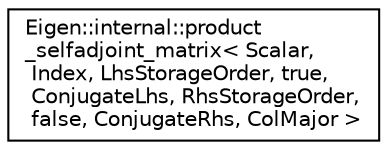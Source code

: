 digraph "Graphical Class Hierarchy"
{
  edge [fontname="Helvetica",fontsize="10",labelfontname="Helvetica",labelfontsize="10"];
  node [fontname="Helvetica",fontsize="10",shape=record];
  rankdir="LR";
  Node1 [label="Eigen::internal::product\l_selfadjoint_matrix\< Scalar,\l Index, LhsStorageOrder, true,\l ConjugateLhs, RhsStorageOrder,\l false, ConjugateRhs, ColMajor \>",height=0.2,width=0.4,color="black", fillcolor="white", style="filled",URL="$struct_eigen_1_1internal_1_1product__selfadjoint__matrix_3_01_scalar_00_01_index_00_01_lhs_storaad3bcb15c8c51e53cb4ff654ee80e230.html"];
}
